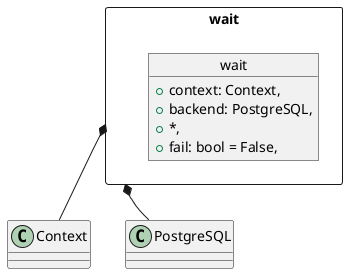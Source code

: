 @startuml
package wait <<Rectangle>> {

    object wait {
        +context: Context,
        +backend: PostgreSQL,
        +*,
        +fail: bool = False,
    }
}

wait *-- Context
wait *-- PostgreSQL

@enduml

